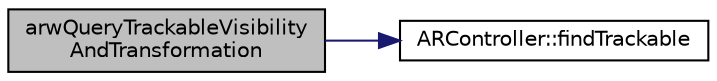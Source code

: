 digraph "arwQueryTrackableVisibilityAndTransformation"
{
 // INTERACTIVE_SVG=YES
  edge [fontname="Helvetica",fontsize="10",labelfontname="Helvetica",labelfontsize="10"];
  node [fontname="Helvetica",fontsize="10",shape=record];
  rankdir="LR";
  Node1 [label="arwQueryTrackableVisibility\lAndTransformation",height=0.2,width=0.4,color="black", fillcolor="grey75", style="filled", fontcolor="black"];
  Node1 -> Node2 [color="midnightblue",fontsize="10",style="solid",fontname="Helvetica"];
  Node2 [label="ARController::findTrackable",height=0.2,width=0.4,color="black", fillcolor="white", style="filled",URL="$class_a_r_controller.html#a4eafe05e50bdb9e788ad836f4c2104f1",tooltip="Searches the collection of trackables for the given ID. "];
}
